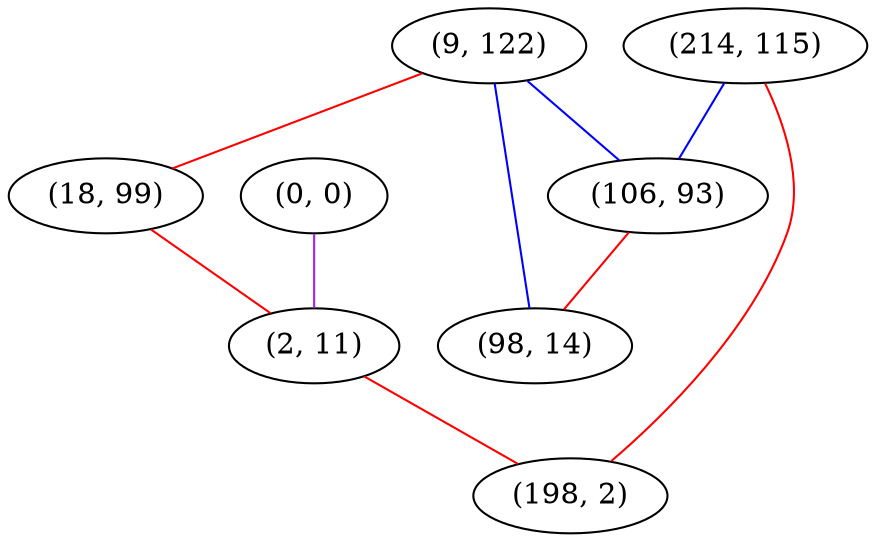 graph "" {
"(9, 122)";
"(0, 0)";
"(18, 99)";
"(2, 11)";
"(214, 115)";
"(198, 2)";
"(106, 93)";
"(98, 14)";
"(9, 122)" -- "(106, 93)"  [color=blue, key=0, weight=3];
"(9, 122)" -- "(98, 14)"  [color=blue, key=0, weight=3];
"(9, 122)" -- "(18, 99)"  [color=red, key=0, weight=1];
"(0, 0)" -- "(2, 11)"  [color=purple, key=0, weight=4];
"(18, 99)" -- "(2, 11)"  [color=red, key=0, weight=1];
"(2, 11)" -- "(198, 2)"  [color=red, key=0, weight=1];
"(214, 115)" -- "(106, 93)"  [color=blue, key=0, weight=3];
"(214, 115)" -- "(198, 2)"  [color=red, key=0, weight=1];
"(106, 93)" -- "(98, 14)"  [color=red, key=0, weight=1];
}
